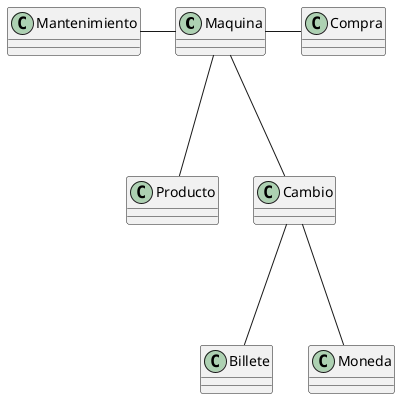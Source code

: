 @startuml modelo-de-dominio
class Maquina
class Billete
class Moneda
class Producto
class Cambio
class Compra
class Mantenimiento

Maquina --r Compra
Maquina --l Mantenimiento
Maquina --- Cambio
Maquina --- Producto

Cambio --- Billete
Cambio --- Moneda
@enduml